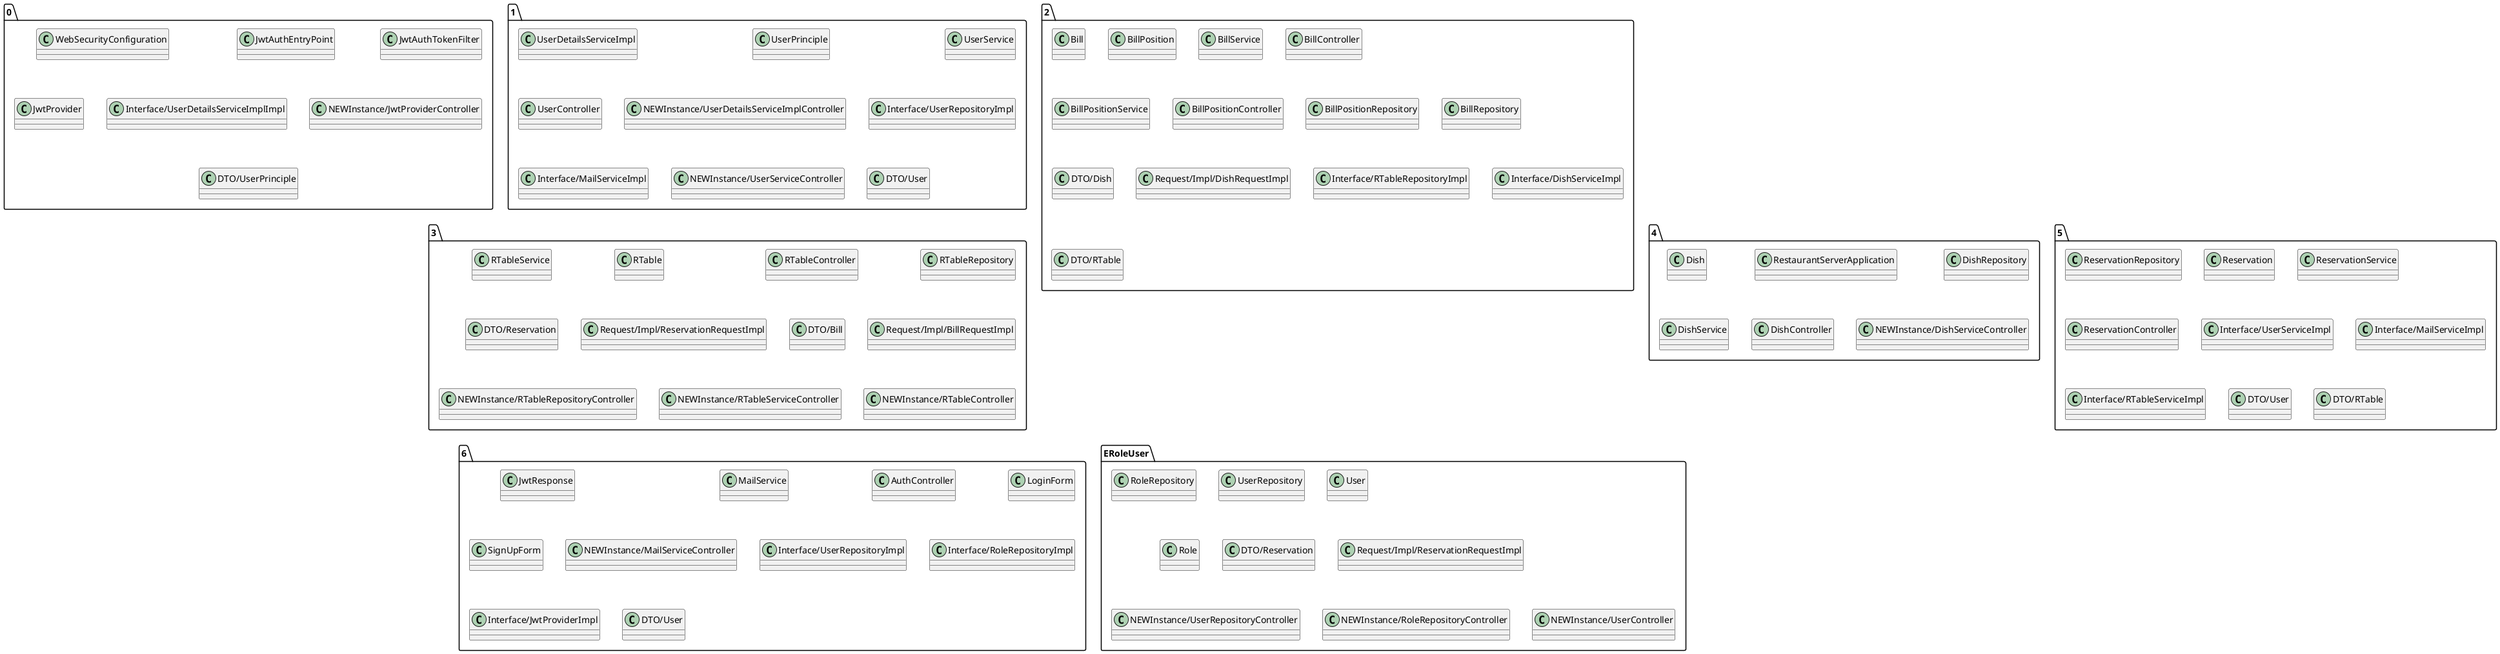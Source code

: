 @startuml
package 0 <<Folder>> {
Class 0.WebSecurityConfiguration {
}
Class 0.JwtAuthEntryPoint {
}
Class 0.JwtAuthTokenFilter {
}
Class 0.JwtProvider {
}
Class 0.Interface/UserDetailsServiceImplImpl {
}
Class 0.Interface/UserDetailsServiceImplImpl {
}
Class 0.NEWInstance/JwtProviderController {
}
Class 0.DTO/UserPrinciple {
}
Class 0.DTO/UserPrinciple {
}
Class 0.DTO/UserPrinciple {
}
Class 0.DTO/UserPrinciple {
}
Class 0.DTO/UserPrinciple {
}
Class 0.DTO/UserPrinciple {
}
Class 0.DTO/UserPrinciple {
}
Class 0.DTO/UserPrinciple {
}
Class 0.DTO/UserPrinciple {
}
Class 0.DTO/UserPrinciple {
}
Class 0.DTO/UserPrinciple {
}
Class 0.DTO/UserPrinciple {
}
Class 0.DTO/UserPrinciple {
}
Class 0.DTO/UserPrinciple {
}
Class 0.DTO/UserPrinciple {
}
Class 0.DTO/UserPrinciple {
}
Class 0.DTO/UserPrinciple {
}
Class 0.DTO/UserPrinciple {
}
Class 0.DTO/UserPrinciple {
}
Class 0.DTO/UserPrinciple {
}
Class 0.DTO/UserPrinciple {
}
Class 0.DTO/UserPrinciple {
}
Class 0.DTO/UserPrinciple {
}
Class 0.DTO/UserPrinciple {
}
Class 0.DTO/UserPrinciple {
}
Class 0.DTO/UserPrinciple {
}
Class 0.DTO/UserPrinciple {
}
Class 0.DTO/UserPrinciple {
}
Class 0.DTO/UserPrinciple {
}
Class 0.DTO/UserPrinciple {
}
Class 0.DTO/UserPrinciple {
}
Class 0.DTO/UserPrinciple {
}
Class 0.DTO/UserPrinciple {
}
Class 0.DTO/UserPrinciple {
}
Class 0.DTO/UserPrinciple {
}
Class 0.DTO/UserPrinciple {
}
Class 0.DTO/UserPrinciple {
}
Class 0.DTO/UserPrinciple {
}
Class 0.DTO/UserPrinciple {
}
Class 0.DTO/UserPrinciple {
}
Class 0.DTO/UserPrinciple {
}
Class 0.DTO/UserPrinciple {
}
Class 0.DTO/UserPrinciple {
}
Class 0.DTO/UserPrinciple {
}
Class 0.DTO/UserPrinciple {
}
}
package 1 <<Folder>> {
Class 1.UserDetailsServiceImpl {
}
Class 1.UserPrinciple {
}
Class 1.UserService {
}
Class 1.UserController {
}
Class 1.NEWInstance/UserDetailsServiceImplController {
}
Class 1.NEWInstance/UserDetailsServiceImplController {
}
Class 1.Interface/UserRepositoryImpl {
}
Class 1.Interface/UserRepositoryImpl {
}
Class 1.Interface/MailServiceImpl {
}
Class 1.NEWInstance/UserServiceController {
}
Class 1.DTO/User {
}
Class 1.DTO/User {
}
Class 1.DTO/User {
}
Class 1.DTO/User {
}
Class 1.DTO/User {
}
Class 1.DTO/User {
}
Class 1.DTO/User {
}
Class 1.DTO/User {
}
Class 1.DTO/User {
}
Class 1.DTO/User {
}
Class 1.DTO/User {
}
Class 1.DTO/User {
}
Class 1.DTO/User {
}
Class 1.DTO/User {
}
Class 1.DTO/User {
}
Class 1.DTO/User {
}
Class 1.DTO/User {
}
Class 1.DTO/User {
}
Class 1.DTO/User {
}
Class 1.DTO/User {
}
Class 1.DTO/User {
}
Class 1.DTO/User {
}
Class 1.DTO/User {
}
Class 1.DTO/User {
}
Class 1.DTO/User {
}
Class 1.DTO/User {
}
Class 1.DTO/User {
}
Class 1.DTO/User {
}
Class 1.DTO/User {
}
Class 1.DTO/User {
}
Class 1.DTO/User {
}
Class 1.DTO/User {
}
Class 1.DTO/User {
}
Class 1.DTO/User {
}
Class 1.DTO/User {
}
Class 1.DTO/User {
}
Class 1.DTO/User {
}
Class 1.DTO/User {
}
Class 1.DTO/User {
}
Class 1.DTO/User {
}
Class 1.DTO/User {
}
Class 1.DTO/User {
}
Class 1.DTO/User {
}
Class 1.DTO/User {
}
Class 1.DTO/User {
}
Class 1.DTO/User {
}
Class 1.DTO/User {
}
Class 1.DTO/User {
}
Class 1.DTO/User {
}
Class 1.DTO/User {
}
Class 1.DTO/User {
}
Class 1.DTO/User {
}
Class 1.DTO/User {
}
Class 1.DTO/User {
}
Class 1.DTO/User {
}
Class 1.DTO/User {
}
Class 1.DTO/User {
}
Class 1.DTO/User {
}
Class 1.DTO/User {
}
Class 1.DTO/User {
}
Class 1.DTO/User {
}
Class 1.DTO/User {
}
Class 1.DTO/User {
}
Class 1.DTO/User {
}
Class 1.DTO/User {
}
Class 1.DTO/User {
}
Class 1.DTO/User {
}
Class 1.DTO/User {
}
Class 1.DTO/User {
}
Class 1.DTO/User {
}
Class 1.DTO/User {
}
Class 1.DTO/User {
}
Class 1.DTO/User {
}
Class 1.DTO/User {
}
Class 1.DTO/User {
}
Class 1.DTO/User {
}
Class 1.DTO/User {
}
Class 1.DTO/User {
}
Class 1.DTO/User {
}
Class 1.DTO/User {
}
Class 1.DTO/User {
}
Class 1.DTO/User {
}
Class 1.DTO/User {
}
Class 1.DTO/User {
}
Class 1.DTO/User {
}
Class 1.DTO/User {
}
Class 1.DTO/User {
}
Class 1.DTO/User {
}
Class 1.DTO/User {
}
Class 1.DTO/User {
}
Class 1.DTO/User {
}
Class 1.DTO/User {
}
Class 1.DTO/User {
}
Class 1.DTO/User {
}
Class 1.DTO/User {
}
Class 1.DTO/User {
}
Class 1.DTO/User {
}
Class 1.DTO/User {
}
Class 1.DTO/User {
}
Class 1.DTO/User {
}
Class 1.DTO/User {
}
Class 1.DTO/User {
}
Class 1.DTO/User {
}
Class 1.DTO/User {
}
Class 1.DTO/User {
}
Class 1.DTO/User {
}
Class 1.DTO/User {
}
Class 1.DTO/User {
}
Class 1.DTO/User {
}
Class 1.DTO/User {
}
Class 1.DTO/User {
}
Class 1.DTO/User {
}
}
package 2 <<Folder>> {
Class 2.Bill {
}
Class 2.BillPosition {
}
Class 2.BillService {
}
Class 2.BillController {
}
Class 2.BillPositionService {
}
Class 2.BillPositionController {
}
Class 2.BillPositionRepository {
}
Class 2.BillRepository {
}
Class 2.DTO/Dish {
}
Class 2.Request/Impl/DishRequestImpl {
}
Class 2.Interface/RTableRepositoryImpl {
}
Class 2.Interface/RTableRepositoryImpl {
}
Class 2.Interface/DishServiceImpl {
}
Class 2.DTO/RTable {
}
Class 2.DTO/RTable {
}
Class 2.DTO/RTable {
}
Class 2.DTO/RTable {
}
Class 2.DTO/RTable {
}
Class 2.DTO/RTable {
}
Class 2.DTO/RTable {
}
Class 2.DTO/RTable {
}
Class 2.DTO/RTable {
}
Class 2.DTO/RTable {
}
Class 2.DTO/RTable {
}
Class 2.DTO/RTable {
}
Class 2.DTO/RTable {
}
Class 2.DTO/RTable {
}
Class 2.DTO/RTable {
}
Class 2.DTO/RTable {
}
Class 2.DTO/RTable {
}
Class 2.DTO/RTable {
}
Class 2.DTO/RTable {
}
Class 2.DTO/RTable {
}
Class 2.DTO/RTable {
}
Class 2.DTO/RTable {
}
Class 2.DTO/RTable {
}
Class 2.DTO/RTable {
}
Class 2.DTO/RTable {
}
Class 2.DTO/RTable {
}
Class 2.DTO/RTable {
}
Class 2.DTO/RTable {
}
Class 2.DTO/RTable {
}
Class 2.DTO/RTable {
}
Class 2.DTO/RTable {
}
Class 2.DTO/RTable {
}
Class 2.DTO/RTable {
}
Class 2.DTO/RTable {
}
Class 2.DTO/RTable {
}
Class 2.DTO/RTable {
}
Class 2.DTO/RTable {
}
Class 2.DTO/RTable {
}
Class 2.DTO/RTable {
}
Class 2.DTO/RTable {
}
Class 2.DTO/RTable {
}
Class 2.DTO/RTable {
}
Class 2.DTO/RTable {
}
Class 2.DTO/RTable {
}
Class 2.DTO/RTable {
}
Class 2.DTO/RTable {
}
Class 2.DTO/RTable {
}
Class 2.DTO/RTable {
}
Class 2.DTO/RTable {
}
Class 2.DTO/RTable {
}
Class 2.DTO/RTable {
}
Class 2.DTO/RTable {
}
Class 2.DTO/RTable {
}
Class 2.DTO/RTable {
}
Class 2.DTO/RTable {
}
Class 2.DTO/RTable {
}
Class 2.DTO/RTable {
}
Class 2.DTO/RTable {
}
Class 2.DTO/RTable {
}
Class 2.DTO/RTable {
}
Class 2.DTO/RTable {
}
Class 2.DTO/RTable {
}
Class 2.DTO/RTable {
}
Class 2.DTO/RTable {
}
Class 2.DTO/RTable {
}
Class 2.DTO/RTable {
}
Class 2.DTO/RTable {
}
Class 2.DTO/RTable {
}
Class 2.DTO/RTable {
}
Class 2.DTO/RTable {
}
Class 2.DTO/RTable {
}
Class 2.DTO/RTable {
}
Class 2.DTO/RTable {
}
Class 2.DTO/RTable {
}
Class 2.DTO/RTable {
}
Class 2.DTO/RTable {
}
Class 2.DTO/RTable {
}
Class 2.DTO/RTable {
}
Class 2.DTO/RTable {
}
Class 2.DTO/RTable {
}
Class 2.DTO/RTable {
}
Class 2.DTO/RTable {
}
Class 2.DTO/RTable {
}
Class 2.DTO/RTable {
}
Class 2.DTO/RTable {
}
Class 2.DTO/RTable {
}
Class 2.DTO/RTable {
}
Class 2.DTO/RTable {
}
Class 2.DTO/RTable {
}
Class 2.DTO/RTable {
}
Class 2.DTO/RTable {
}
Class 2.DTO/RTable {
}
Class 2.DTO/RTable {
}
Class 2.DTO/RTable {
}
Class 2.DTO/RTable {
}
Class 2.DTO/RTable {
}
Class 2.DTO/RTable {
}
Class 2.DTO/RTable {
}
Class 2.DTO/RTable {
}
Class 2.DTO/RTable {
}
Class 2.DTO/RTable {
}
Class 2.DTO/RTable {
}
Class 2.DTO/RTable {
}
Class 2.DTO/RTable {
}
}
package 3 <<Folder>> {
Class 3.RTableService {
}
Class 3.RTable {
}
Class 3.RTableController {
}
Class 3.RTableRepository {
}
Class 3.DTO/Reservation {
}
Class 3.Request/Impl/ReservationRequestImpl {
}
Class 3.DTO/Bill {
}
Class 3.Request/Impl/BillRequestImpl {
}
Class 3.NEWInstance/RTableRepositoryController {
}
Class 3.NEWInstance/RTableRepositoryController {
}
Class 3.NEWInstance/RTableServiceController {
}
Class 3.NEWInstance/RTableController {
}
}
package 4 <<Folder>> {
Class 4.Dish {
}
Class 4.RestaurantServerApplication {
}
Class 4.DishRepository {
}
Class 4.DishService {
}
Class 4.DishController {
}
Class 4.NEWInstance/DishServiceController {
}
}
package 5 <<Folder>> {
Class 5.ReservationRepository {
}
Class 5.Reservation {
}
Class 5.ReservationService {
}
Class 5.ReservationController {
}
Class 5.Interface/UserServiceImpl {
}
Class 5.Interface/MailServiceImpl {
}
Class 5.Interface/RTableServiceImpl {
}
Class 5.DTO/User {
}
Class 5.DTO/User {
}
Class 5.DTO/User {
}
Class 5.DTO/User {
}
Class 5.DTO/User {
}
Class 5.DTO/User {
}
Class 5.DTO/User {
}
Class 5.DTO/User {
}
Class 5.DTO/User {
}
Class 5.DTO/User {
}
Class 5.DTO/User {
}
Class 5.DTO/User {
}
Class 5.DTO/User {
}
Class 5.DTO/User {
}
Class 5.DTO/User {
}
Class 5.DTO/User {
}
Class 5.DTO/User {
}
Class 5.DTO/User {
}
Class 5.DTO/User {
}
Class 5.DTO/User {
}
Class 5.DTO/User {
}
Class 5.DTO/User {
}
Class 5.DTO/User {
}
Class 5.DTO/User {
}
Class 5.DTO/User {
}
Class 5.DTO/User {
}
Class 5.DTO/User {
}
Class 5.DTO/User {
}
Class 5.DTO/User {
}
Class 5.DTO/User {
}
Class 5.DTO/User {
}
Class 5.DTO/User {
}
Class 5.DTO/User {
}
Class 5.DTO/User {
}
Class 5.DTO/User {
}
Class 5.DTO/User {
}
Class 5.DTO/User {
}
Class 5.DTO/User {
}
Class 5.DTO/User {
}
Class 5.DTO/User {
}
Class 5.DTO/User {
}
Class 5.DTO/User {
}
Class 5.DTO/User {
}
Class 5.DTO/User {
}
Class 5.DTO/User {
}
Class 5.DTO/User {
}
Class 5.DTO/User {
}
Class 5.DTO/User {
}
Class 5.DTO/User {
}
Class 5.DTO/User {
}
Class 5.DTO/User {
}
Class 5.DTO/User {
}
Class 5.DTO/User {
}
Class 5.DTO/User {
}
Class 5.DTO/User {
}
Class 5.DTO/User {
}
Class 5.DTO/User {
}
Class 5.DTO/User {
}
Class 5.DTO/User {
}
Class 5.DTO/User {
}
Class 5.DTO/User {
}
Class 5.DTO/User {
}
Class 5.DTO/User {
}
Class 5.DTO/User {
}
Class 5.DTO/User {
}
Class 5.DTO/User {
}
Class 5.DTO/User {
}
Class 5.DTO/User {
}
Class 5.DTO/User {
}
Class 5.DTO/User {
}
Class 5.DTO/User {
}
Class 5.DTO/User {
}
Class 5.DTO/User {
}
Class 5.DTO/User {
}
Class 5.DTO/User {
}
Class 5.DTO/User {
}
Class 5.DTO/User {
}
Class 5.DTO/User {
}
Class 5.DTO/User {
}
Class 5.DTO/User {
}
Class 5.DTO/User {
}
Class 5.DTO/User {
}
Class 5.DTO/User {
}
Class 5.DTO/User {
}
Class 5.DTO/User {
}
Class 5.DTO/User {
}
Class 5.DTO/User {
}
Class 5.DTO/User {
}
Class 5.DTO/User {
}
Class 5.DTO/User {
}
Class 5.DTO/User {
}
Class 5.DTO/User {
}
Class 5.DTO/User {
}
Class 5.DTO/User {
}
Class 5.DTO/User {
}
Class 5.DTO/User {
}
Class 5.DTO/User {
}
Class 5.DTO/User {
}
Class 5.DTO/User {
}
Class 5.DTO/User {
}
Class 5.DTO/User {
}
Class 5.DTO/User {
}
Class 5.DTO/User {
}
Class 5.DTO/User {
}
Class 5.DTO/User {
}
Class 5.DTO/User {
}
Class 5.DTO/User {
}
Class 5.DTO/User {
}
Class 5.DTO/User {
}
Class 5.DTO/User {
}
Class 5.DTO/User {
}
Class 5.DTO/User {
}
Class 5.DTO/RTable {
}
Class 5.DTO/RTable {
}
Class 5.DTO/RTable {
}
Class 5.DTO/RTable {
}
Class 5.DTO/RTable {
}
Class 5.DTO/RTable {
}
Class 5.DTO/RTable {
}
Class 5.DTO/RTable {
}
Class 5.DTO/RTable {
}
Class 5.DTO/RTable {
}
Class 5.DTO/RTable {
}
Class 5.DTO/RTable {
}
Class 5.DTO/RTable {
}
Class 5.DTO/RTable {
}
Class 5.DTO/RTable {
}
Class 5.DTO/RTable {
}
Class 5.DTO/RTable {
}
Class 5.DTO/RTable {
}
Class 5.DTO/RTable {
}
Class 5.DTO/RTable {
}
Class 5.DTO/RTable {
}
Class 5.DTO/RTable {
}
Class 5.DTO/RTable {
}
Class 5.DTO/RTable {
}
Class 5.DTO/RTable {
}
Class 5.DTO/RTable {
}
Class 5.DTO/RTable {
}
Class 5.DTO/RTable {
}
Class 5.DTO/RTable {
}
Class 5.DTO/RTable {
}
Class 5.DTO/RTable {
}
Class 5.DTO/RTable {
}
Class 5.DTO/RTable {
}
Class 5.DTO/RTable {
}
Class 5.DTO/RTable {
}
Class 5.DTO/RTable {
}
Class 5.DTO/RTable {
}
Class 5.DTO/RTable {
}
Class 5.DTO/RTable {
}
Class 5.DTO/RTable {
}
Class 5.DTO/RTable {
}
Class 5.DTO/RTable {
}
Class 5.DTO/RTable {
}
Class 5.DTO/RTable {
}
Class 5.DTO/RTable {
}
Class 5.DTO/RTable {
}
Class 5.DTO/RTable {
}
Class 5.DTO/RTable {
}
Class 5.DTO/RTable {
}
Class 5.DTO/RTable {
}
Class 5.DTO/RTable {
}
Class 5.DTO/RTable {
}
Class 5.DTO/RTable {
}
Class 5.DTO/RTable {
}
Class 5.DTO/RTable {
}
Class 5.DTO/RTable {
}
Class 5.DTO/RTable {
}
Class 5.DTO/RTable {
}
Class 5.DTO/RTable {
}
Class 5.DTO/RTable {
}
Class 5.DTO/RTable {
}
Class 5.DTO/RTable {
}
Class 5.DTO/RTable {
}
Class 5.DTO/RTable {
}
Class 5.DTO/RTable {
}
Class 5.DTO/RTable {
}
Class 5.DTO/RTable {
}
Class 5.DTO/RTable {
}
Class 5.DTO/RTable {
}
Class 5.DTO/RTable {
}
Class 5.DTO/RTable {
}
Class 5.DTO/RTable {
}
Class 5.DTO/RTable {
}
Class 5.DTO/RTable {
}
Class 5.DTO/RTable {
}
Class 5.DTO/RTable {
}
Class 5.DTO/RTable {
}
Class 5.DTO/RTable {
}
Class 5.DTO/RTable {
}
Class 5.DTO/RTable {
}
Class 5.DTO/RTable {
}
Class 5.DTO/RTable {
}
Class 5.DTO/RTable {
}
Class 5.DTO/RTable {
}
Class 5.DTO/RTable {
}
Class 5.DTO/RTable {
}
Class 5.DTO/RTable {
}
Class 5.DTO/RTable {
}
Class 5.DTO/RTable {
}
Class 5.DTO/RTable {
}
Class 5.DTO/RTable {
}
Class 5.DTO/RTable {
}
Class 5.DTO/RTable {
}
Class 5.DTO/RTable {
}
Class 5.DTO/RTable {
}
Class 5.DTO/RTable {
}
Class 5.DTO/RTable {
}
Class 5.DTO/RTable {
}
Class 5.DTO/RTable {
}
Class 5.DTO/RTable {
}
Class 5.DTO/RTable {
}
Class 5.DTO/RTable {
}
Class 5.DTO/RTable {
}
Class 5.DTO/RTable {
}
}
package 6 <<Folder>> {
Class 6.JwtResponse {
}
Class 6.MailService {
}
Class 6.AuthController {
}
Class 6.LoginForm {
}
Class 6.SignUpForm {
}
Class 6.NEWInstance/MailServiceController {
}
Class 6.NEWInstance/MailServiceController {
}
Class 6.Interface/UserRepositoryImpl {
}
Class 6.Interface/RoleRepositoryImpl {
}
Class 6.Interface/JwtProviderImpl {
}
Class 6.DTO/User {
}
Class 6.DTO/User {
}
Class 6.DTO/User {
}
Class 6.DTO/User {
}
Class 6.DTO/User {
}
Class 6.DTO/User {
}
Class 6.DTO/User {
}
Class 6.DTO/User {
}
Class 6.DTO/User {
}
Class 6.DTO/User {
}
Class 6.DTO/User {
}
Class 6.DTO/User {
}
Class 6.DTO/User {
}
Class 6.DTO/User {
}
Class 6.DTO/User {
}
Class 6.DTO/User {
}
Class 6.DTO/User {
}
Class 6.DTO/User {
}
Class 6.DTO/User {
}
Class 6.DTO/User {
}
Class 6.DTO/User {
}
Class 6.DTO/User {
}
Class 6.DTO/User {
}
Class 6.DTO/User {
}
Class 6.DTO/User {
}
Class 6.DTO/User {
}
Class 6.DTO/User {
}
Class 6.DTO/User {
}
Class 6.DTO/User {
}
Class 6.DTO/User {
}
Class 6.DTO/User {
}
Class 6.DTO/User {
}
Class 6.DTO/User {
}
Class 6.DTO/User {
}
Class 6.DTO/User {
}
Class 6.DTO/User {
}
Class 6.DTO/User {
}
Class 6.DTO/User {
}
Class 6.DTO/User {
}
Class 6.DTO/User {
}
Class 6.DTO/User {
}
Class 6.DTO/User {
}
Class 6.DTO/User {
}
Class 6.DTO/User {
}
Class 6.DTO/User {
}
Class 6.DTO/User {
}
Class 6.DTO/User {
}
Class 6.DTO/User {
}
Class 6.DTO/User {
}
Class 6.DTO/User {
}
Class 6.DTO/User {
}
Class 6.DTO/User {
}
Class 6.DTO/User {
}
Class 6.DTO/User {
}
Class 6.DTO/User {
}
Class 6.DTO/User {
}
Class 6.DTO/User {
}
Class 6.DTO/User {
}
Class 6.DTO/User {
}
Class 6.DTO/User {
}
Class 6.DTO/User {
}
Class 6.DTO/User {
}
Class 6.DTO/User {
}
Class 6.DTO/User {
}
Class 6.DTO/User {
}
Class 6.DTO/User {
}
Class 6.DTO/User {
}
Class 6.DTO/User {
}
Class 6.DTO/User {
}
Class 6.DTO/User {
}
Class 6.DTO/User {
}
Class 6.DTO/User {
}
Class 6.DTO/User {
}
Class 6.DTO/User {
}
Class 6.DTO/User {
}
Class 6.DTO/User {
}
Class 6.DTO/User {
}
Class 6.DTO/User {
}
Class 6.DTO/User {
}
Class 6.DTO/User {
}
Class 6.DTO/User {
}
Class 6.DTO/User {
}
Class 6.DTO/User {
}
Class 6.DTO/User {
}
Class 6.DTO/User {
}
Class 6.DTO/User {
}
Class 6.DTO/User {
}
Class 6.DTO/User {
}
Class 6.DTO/User {
}
Class 6.DTO/User {
}
Class 6.DTO/User {
}
Class 6.DTO/User {
}
Class 6.DTO/User {
}
Class 6.DTO/User {
}
Class 6.DTO/User {
}
Class 6.DTO/User {
}
Class 6.DTO/User {
}
Class 6.DTO/User {
}
Class 6.DTO/User {
}
Class 6.DTO/User {
}
Class 6.DTO/User {
}
Class 6.DTO/User {
}
Class 6.DTO/User {
}
Class 6.DTO/User {
}
Class 6.DTO/User {
}
Class 6.DTO/User {
}
Class 6.DTO/User {
}
Class 6.DTO/User {
}
Class 6.DTO/User {
}
Class 6.DTO/User {
}
Class 6.DTO/User {
}
Class 6.DTO/User {
}
}
package ERoleUser <<Folder>> {
Class ERoleUser.RoleRepository {
}
Class ERoleUser.UserRepository {
}
Class ERoleUser.User {
}
Class ERoleUser.Role {
}
Class ERoleUser.DTO/Reservation {
}
Class ERoleUser.Request/Impl/ReservationRequestImpl {
}
Class ERoleUser.NEWInstance/UserRepositoryController {
}
Class ERoleUser.NEWInstance/UserRepositoryController {
}
Class ERoleUser.NEWInstance/UserRepositoryController {
}
Class ERoleUser.NEWInstance/RoleRepositoryController {
}
Class ERoleUser.NEWInstance/UserController {
}
}
@enduml
